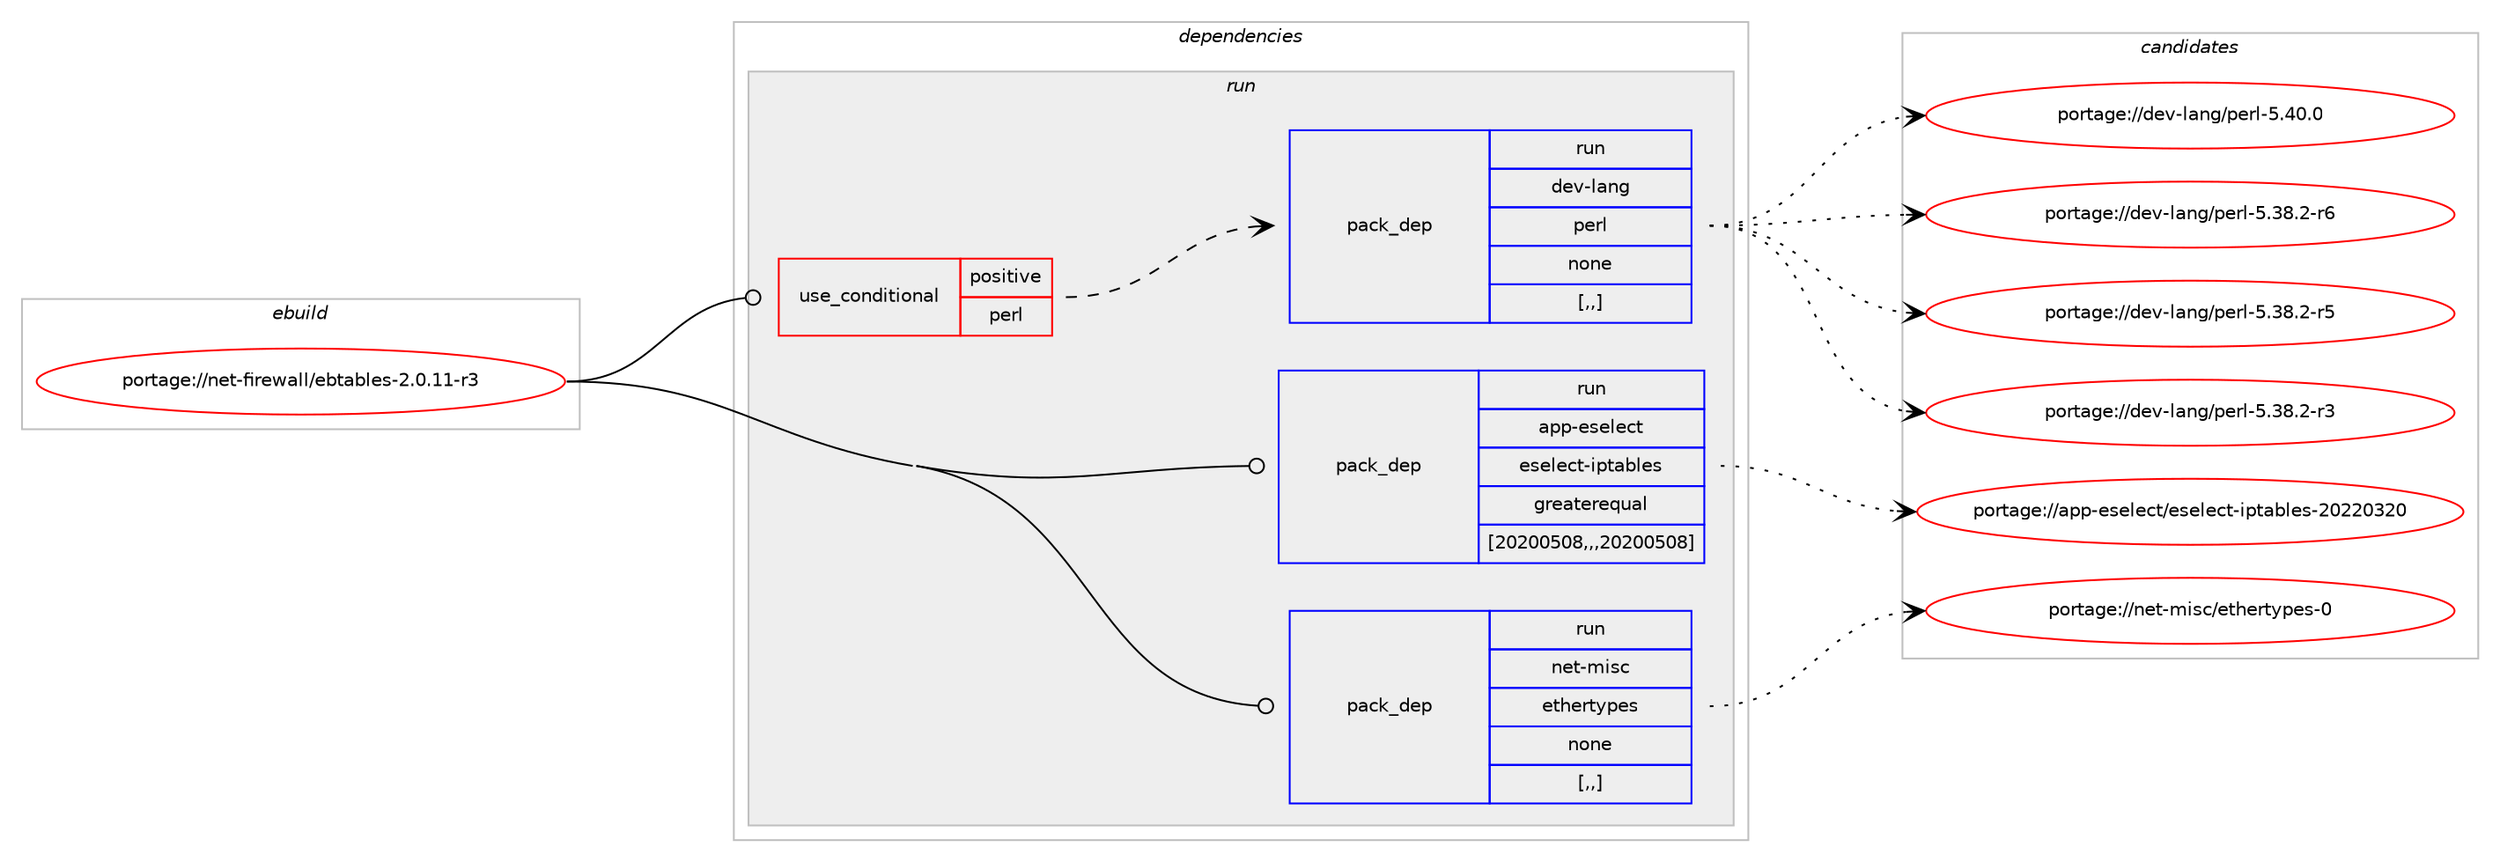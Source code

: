 digraph prolog {

# *************
# Graph options
# *************

newrank=true;
concentrate=true;
compound=true;
graph [rankdir=LR,fontname=Helvetica,fontsize=10,ranksep=1.5];#, ranksep=2.5, nodesep=0.2];
edge  [arrowhead=vee];
node  [fontname=Helvetica,fontsize=10];

# **********
# The ebuild
# **********

subgraph cluster_leftcol {
color=gray;
label=<<i>ebuild</i>>;
id [label="portage://net-firewall/ebtables-2.0.11-r3", color=red, width=4, href="../net-firewall/ebtables-2.0.11-r3.svg"];
}

# ****************
# The dependencies
# ****************

subgraph cluster_midcol {
color=gray;
label=<<i>dependencies</i>>;
subgraph cluster_compile {
fillcolor="#eeeeee";
style=filled;
label=<<i>compile</i>>;
}
subgraph cluster_compileandrun {
fillcolor="#eeeeee";
style=filled;
label=<<i>compile and run</i>>;
}
subgraph cluster_run {
fillcolor="#eeeeee";
style=filled;
label=<<i>run</i>>;
subgraph cond89914 {
dependency346515 [label=<<TABLE BORDER="0" CELLBORDER="1" CELLSPACING="0" CELLPADDING="4"><TR><TD ROWSPAN="3" CELLPADDING="10">use_conditional</TD></TR><TR><TD>positive</TD></TR><TR><TD>perl</TD></TR></TABLE>>, shape=none, color=red];
subgraph pack254010 {
dependency346516 [label=<<TABLE BORDER="0" CELLBORDER="1" CELLSPACING="0" CELLPADDING="4" WIDTH="220"><TR><TD ROWSPAN="6" CELLPADDING="30">pack_dep</TD></TR><TR><TD WIDTH="110">run</TD></TR><TR><TD>dev-lang</TD></TR><TR><TD>perl</TD></TR><TR><TD>none</TD></TR><TR><TD>[,,]</TD></TR></TABLE>>, shape=none, color=blue];
}
dependency346515:e -> dependency346516:w [weight=20,style="dashed",arrowhead="vee"];
}
id:e -> dependency346515:w [weight=20,style="solid",arrowhead="odot"];
subgraph pack254011 {
dependency346517 [label=<<TABLE BORDER="0" CELLBORDER="1" CELLSPACING="0" CELLPADDING="4" WIDTH="220"><TR><TD ROWSPAN="6" CELLPADDING="30">pack_dep</TD></TR><TR><TD WIDTH="110">run</TD></TR><TR><TD>app-eselect</TD></TR><TR><TD>eselect-iptables</TD></TR><TR><TD>greaterequal</TD></TR><TR><TD>[20200508,,,20200508]</TD></TR></TABLE>>, shape=none, color=blue];
}
id:e -> dependency346517:w [weight=20,style="solid",arrowhead="odot"];
subgraph pack254012 {
dependency346518 [label=<<TABLE BORDER="0" CELLBORDER="1" CELLSPACING="0" CELLPADDING="4" WIDTH="220"><TR><TD ROWSPAN="6" CELLPADDING="30">pack_dep</TD></TR><TR><TD WIDTH="110">run</TD></TR><TR><TD>net-misc</TD></TR><TR><TD>ethertypes</TD></TR><TR><TD>none</TD></TR><TR><TD>[,,]</TD></TR></TABLE>>, shape=none, color=blue];
}
id:e -> dependency346518:w [weight=20,style="solid",arrowhead="odot"];
}
}

# **************
# The candidates
# **************

subgraph cluster_choices {
rank=same;
color=gray;
label=<<i>candidates</i>>;

subgraph choice254010 {
color=black;
nodesep=1;
choice10010111845108971101034711210111410845534652484648 [label="portage://dev-lang/perl-5.40.0", color=red, width=4,href="../dev-lang/perl-5.40.0.svg"];
choice100101118451089711010347112101114108455346515646504511454 [label="portage://dev-lang/perl-5.38.2-r6", color=red, width=4,href="../dev-lang/perl-5.38.2-r6.svg"];
choice100101118451089711010347112101114108455346515646504511453 [label="portage://dev-lang/perl-5.38.2-r5", color=red, width=4,href="../dev-lang/perl-5.38.2-r5.svg"];
choice100101118451089711010347112101114108455346515646504511451 [label="portage://dev-lang/perl-5.38.2-r3", color=red, width=4,href="../dev-lang/perl-5.38.2-r3.svg"];
dependency346516:e -> choice10010111845108971101034711210111410845534652484648:w [style=dotted,weight="100"];
dependency346516:e -> choice100101118451089711010347112101114108455346515646504511454:w [style=dotted,weight="100"];
dependency346516:e -> choice100101118451089711010347112101114108455346515646504511453:w [style=dotted,weight="100"];
dependency346516:e -> choice100101118451089711010347112101114108455346515646504511451:w [style=dotted,weight="100"];
}
subgraph choice254011 {
color=black;
nodesep=1;
choice9711211245101115101108101991164710111510110810199116451051121169798108101115455048505048515048 [label="portage://app-eselect/eselect-iptables-20220320", color=red, width=4,href="../app-eselect/eselect-iptables-20220320.svg"];
dependency346517:e -> choice9711211245101115101108101991164710111510110810199116451051121169798108101115455048505048515048:w [style=dotted,weight="100"];
}
subgraph choice254012 {
color=black;
nodesep=1;
choice1101011164510910511599471011161041011141161211121011154548 [label="portage://net-misc/ethertypes-0", color=red, width=4,href="../net-misc/ethertypes-0.svg"];
dependency346518:e -> choice1101011164510910511599471011161041011141161211121011154548:w [style=dotted,weight="100"];
}
}

}

